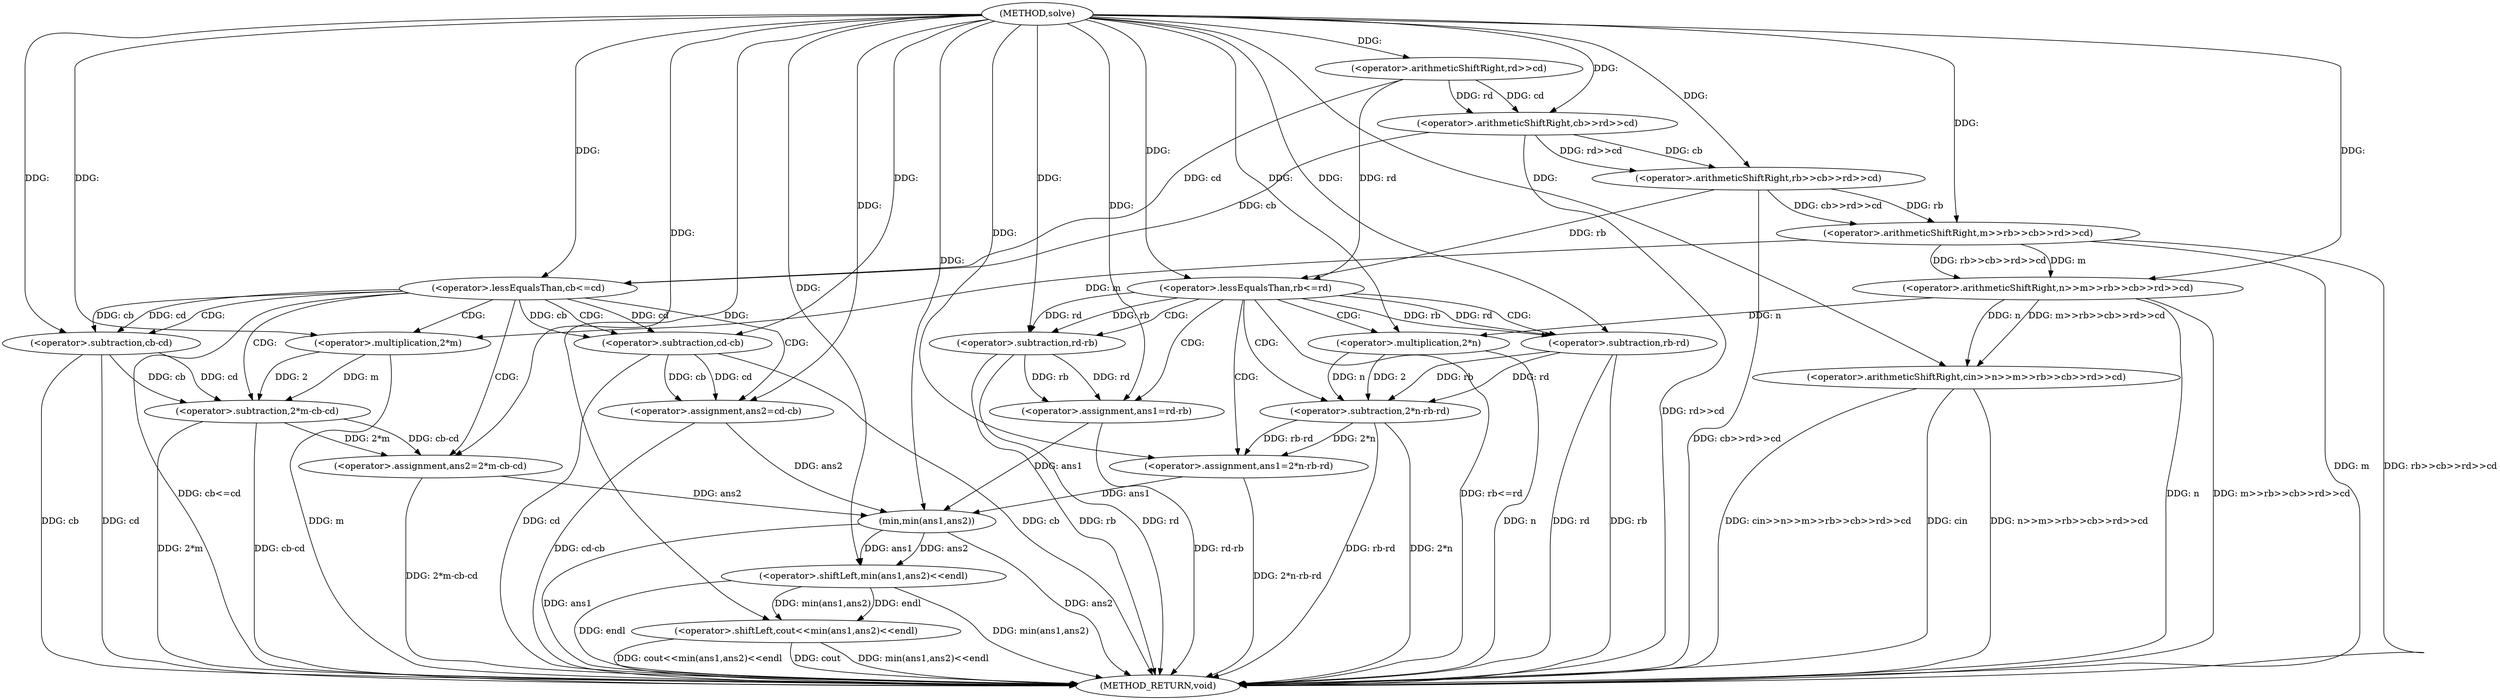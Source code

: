 digraph "solve" {  
"1000140" [label = "(METHOD,solve)" ]
"1000212" [label = "(METHOD_RETURN,void)" ]
"1000148" [label = "(<operator>.arithmeticShiftRight,cin>>n>>m>>rb>>cb>>rd>>cd)" ]
"1000205" [label = "(<operator>.shiftLeft,cout<<min(ans1,ans2)<<endl)" ]
"1000164" [label = "(<operator>.lessEqualsThan,rb<=rd)" ]
"1000185" [label = "(<operator>.lessEqualsThan,cb<=cd)" ]
"1000150" [label = "(<operator>.arithmeticShiftRight,n>>m>>rb>>cb>>rd>>cd)" ]
"1000168" [label = "(<operator>.assignment,ans1=rd-rb)" ]
"1000189" [label = "(<operator>.assignment,ans2=cd-cb)" ]
"1000207" [label = "(<operator>.shiftLeft,min(ans1,ans2)<<endl)" ]
"1000152" [label = "(<operator>.arithmeticShiftRight,m>>rb>>cb>>rd>>cd)" ]
"1000175" [label = "(<operator>.assignment,ans1=2*n-rb-rd)" ]
"1000196" [label = "(<operator>.assignment,ans2=2*m-cb-cd)" ]
"1000208" [label = "(min,min(ans1,ans2))" ]
"1000154" [label = "(<operator>.arithmeticShiftRight,rb>>cb>>rd>>cd)" ]
"1000170" [label = "(<operator>.subtraction,rd-rb)" ]
"1000191" [label = "(<operator>.subtraction,cd-cb)" ]
"1000156" [label = "(<operator>.arithmeticShiftRight,cb>>rd>>cd)" ]
"1000177" [label = "(<operator>.subtraction,2*n-rb-rd)" ]
"1000198" [label = "(<operator>.subtraction,2*m-cb-cd)" ]
"1000158" [label = "(<operator>.arithmeticShiftRight,rd>>cd)" ]
"1000178" [label = "(<operator>.multiplication,2*n)" ]
"1000181" [label = "(<operator>.subtraction,rb-rd)" ]
"1000199" [label = "(<operator>.multiplication,2*m)" ]
"1000202" [label = "(<operator>.subtraction,cb-cd)" ]
  "1000150" -> "1000212"  [ label = "DDG: n"] 
  "1000152" -> "1000212"  [ label = "DDG: m"] 
  "1000156" -> "1000212"  [ label = "DDG: rd>>cd"] 
  "1000154" -> "1000212"  [ label = "DDG: cb>>rd>>cd"] 
  "1000152" -> "1000212"  [ label = "DDG: rb>>cb>>rd>>cd"] 
  "1000150" -> "1000212"  [ label = "DDG: m>>rb>>cb>>rd>>cd"] 
  "1000148" -> "1000212"  [ label = "DDG: n>>m>>rb>>cb>>rd>>cd"] 
  "1000148" -> "1000212"  [ label = "DDG: cin>>n>>m>>rb>>cb>>rd>>cd"] 
  "1000164" -> "1000212"  [ label = "DDG: rb<=rd"] 
  "1000178" -> "1000212"  [ label = "DDG: n"] 
  "1000177" -> "1000212"  [ label = "DDG: 2*n"] 
  "1000181" -> "1000212"  [ label = "DDG: rb"] 
  "1000181" -> "1000212"  [ label = "DDG: rd"] 
  "1000177" -> "1000212"  [ label = "DDG: rb-rd"] 
  "1000175" -> "1000212"  [ label = "DDG: 2*n-rb-rd"] 
  "1000170" -> "1000212"  [ label = "DDG: rd"] 
  "1000170" -> "1000212"  [ label = "DDG: rb"] 
  "1000168" -> "1000212"  [ label = "DDG: rd-rb"] 
  "1000185" -> "1000212"  [ label = "DDG: cb<=cd"] 
  "1000199" -> "1000212"  [ label = "DDG: m"] 
  "1000198" -> "1000212"  [ label = "DDG: 2*m"] 
  "1000202" -> "1000212"  [ label = "DDG: cb"] 
  "1000202" -> "1000212"  [ label = "DDG: cd"] 
  "1000198" -> "1000212"  [ label = "DDG: cb-cd"] 
  "1000196" -> "1000212"  [ label = "DDG: 2*m-cb-cd"] 
  "1000191" -> "1000212"  [ label = "DDG: cd"] 
  "1000191" -> "1000212"  [ label = "DDG: cb"] 
  "1000189" -> "1000212"  [ label = "DDG: cd-cb"] 
  "1000208" -> "1000212"  [ label = "DDG: ans1"] 
  "1000208" -> "1000212"  [ label = "DDG: ans2"] 
  "1000207" -> "1000212"  [ label = "DDG: min(ans1,ans2)"] 
  "1000205" -> "1000212"  [ label = "DDG: min(ans1,ans2)<<endl"] 
  "1000205" -> "1000212"  [ label = "DDG: cout<<min(ans1,ans2)<<endl"] 
  "1000205" -> "1000212"  [ label = "DDG: cout"] 
  "1000148" -> "1000212"  [ label = "DDG: cin"] 
  "1000207" -> "1000212"  [ label = "DDG: endl"] 
  "1000140" -> "1000148"  [ label = "DDG: "] 
  "1000150" -> "1000148"  [ label = "DDG: n"] 
  "1000150" -> "1000148"  [ label = "DDG: m>>rb>>cb>>rd>>cd"] 
  "1000140" -> "1000205"  [ label = "DDG: "] 
  "1000207" -> "1000205"  [ label = "DDG: min(ans1,ans2)"] 
  "1000207" -> "1000205"  [ label = "DDG: endl"] 
  "1000140" -> "1000150"  [ label = "DDG: "] 
  "1000152" -> "1000150"  [ label = "DDG: rb>>cb>>rd>>cd"] 
  "1000152" -> "1000150"  [ label = "DDG: m"] 
  "1000154" -> "1000164"  [ label = "DDG: rb"] 
  "1000140" -> "1000164"  [ label = "DDG: "] 
  "1000158" -> "1000164"  [ label = "DDG: rd"] 
  "1000170" -> "1000168"  [ label = "DDG: rd"] 
  "1000170" -> "1000168"  [ label = "DDG: rb"] 
  "1000156" -> "1000185"  [ label = "DDG: cb"] 
  "1000140" -> "1000185"  [ label = "DDG: "] 
  "1000158" -> "1000185"  [ label = "DDG: cd"] 
  "1000191" -> "1000189"  [ label = "DDG: cb"] 
  "1000191" -> "1000189"  [ label = "DDG: cd"] 
  "1000208" -> "1000207"  [ label = "DDG: ans1"] 
  "1000208" -> "1000207"  [ label = "DDG: ans2"] 
  "1000140" -> "1000207"  [ label = "DDG: "] 
  "1000140" -> "1000152"  [ label = "DDG: "] 
  "1000154" -> "1000152"  [ label = "DDG: rb"] 
  "1000154" -> "1000152"  [ label = "DDG: cb>>rd>>cd"] 
  "1000140" -> "1000168"  [ label = "DDG: "] 
  "1000177" -> "1000175"  [ label = "DDG: 2*n"] 
  "1000177" -> "1000175"  [ label = "DDG: rb-rd"] 
  "1000140" -> "1000189"  [ label = "DDG: "] 
  "1000198" -> "1000196"  [ label = "DDG: cb-cd"] 
  "1000198" -> "1000196"  [ label = "DDG: 2*m"] 
  "1000175" -> "1000208"  [ label = "DDG: ans1"] 
  "1000168" -> "1000208"  [ label = "DDG: ans1"] 
  "1000140" -> "1000208"  [ label = "DDG: "] 
  "1000196" -> "1000208"  [ label = "DDG: ans2"] 
  "1000189" -> "1000208"  [ label = "DDG: ans2"] 
  "1000140" -> "1000154"  [ label = "DDG: "] 
  "1000156" -> "1000154"  [ label = "DDG: cb"] 
  "1000156" -> "1000154"  [ label = "DDG: rd>>cd"] 
  "1000164" -> "1000170"  [ label = "DDG: rd"] 
  "1000140" -> "1000170"  [ label = "DDG: "] 
  "1000164" -> "1000170"  [ label = "DDG: rb"] 
  "1000140" -> "1000175"  [ label = "DDG: "] 
  "1000185" -> "1000191"  [ label = "DDG: cd"] 
  "1000140" -> "1000191"  [ label = "DDG: "] 
  "1000185" -> "1000191"  [ label = "DDG: cb"] 
  "1000140" -> "1000196"  [ label = "DDG: "] 
  "1000140" -> "1000156"  [ label = "DDG: "] 
  "1000158" -> "1000156"  [ label = "DDG: cd"] 
  "1000158" -> "1000156"  [ label = "DDG: rd"] 
  "1000178" -> "1000177"  [ label = "DDG: 2"] 
  "1000178" -> "1000177"  [ label = "DDG: n"] 
  "1000181" -> "1000177"  [ label = "DDG: rb"] 
  "1000181" -> "1000177"  [ label = "DDG: rd"] 
  "1000199" -> "1000198"  [ label = "DDG: m"] 
  "1000199" -> "1000198"  [ label = "DDG: 2"] 
  "1000202" -> "1000198"  [ label = "DDG: cb"] 
  "1000202" -> "1000198"  [ label = "DDG: cd"] 
  "1000140" -> "1000158"  [ label = "DDG: "] 
  "1000140" -> "1000178"  [ label = "DDG: "] 
  "1000150" -> "1000178"  [ label = "DDG: n"] 
  "1000164" -> "1000181"  [ label = "DDG: rb"] 
  "1000140" -> "1000181"  [ label = "DDG: "] 
  "1000164" -> "1000181"  [ label = "DDG: rd"] 
  "1000140" -> "1000199"  [ label = "DDG: "] 
  "1000152" -> "1000199"  [ label = "DDG: m"] 
  "1000185" -> "1000202"  [ label = "DDG: cb"] 
  "1000140" -> "1000202"  [ label = "DDG: "] 
  "1000185" -> "1000202"  [ label = "DDG: cd"] 
  "1000164" -> "1000168"  [ label = "CDG: "] 
  "1000164" -> "1000178"  [ label = "CDG: "] 
  "1000164" -> "1000175"  [ label = "CDG: "] 
  "1000164" -> "1000170"  [ label = "CDG: "] 
  "1000164" -> "1000177"  [ label = "CDG: "] 
  "1000164" -> "1000181"  [ label = "CDG: "] 
  "1000185" -> "1000191"  [ label = "CDG: "] 
  "1000185" -> "1000202"  [ label = "CDG: "] 
  "1000185" -> "1000199"  [ label = "CDG: "] 
  "1000185" -> "1000198"  [ label = "CDG: "] 
  "1000185" -> "1000189"  [ label = "CDG: "] 
  "1000185" -> "1000196"  [ label = "CDG: "] 
}
